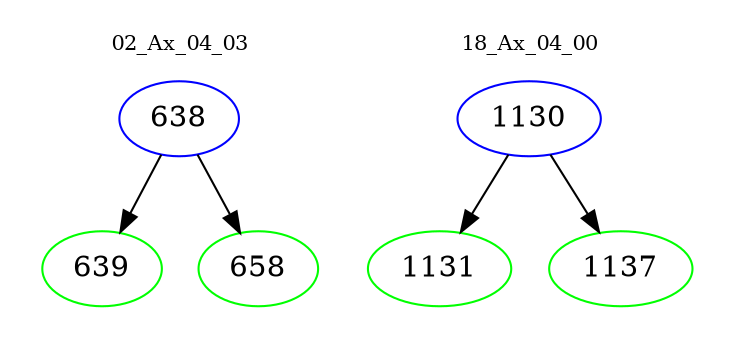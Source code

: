 digraph{
subgraph cluster_0 {
color = white
label = "02_Ax_04_03";
fontsize=10;
T0_638 [label="638", color="blue"]
T0_638 -> T0_639 [color="black"]
T0_639 [label="639", color="green"]
T0_638 -> T0_658 [color="black"]
T0_658 [label="658", color="green"]
}
subgraph cluster_1 {
color = white
label = "18_Ax_04_00";
fontsize=10;
T1_1130 [label="1130", color="blue"]
T1_1130 -> T1_1131 [color="black"]
T1_1131 [label="1131", color="green"]
T1_1130 -> T1_1137 [color="black"]
T1_1137 [label="1137", color="green"]
}
}
